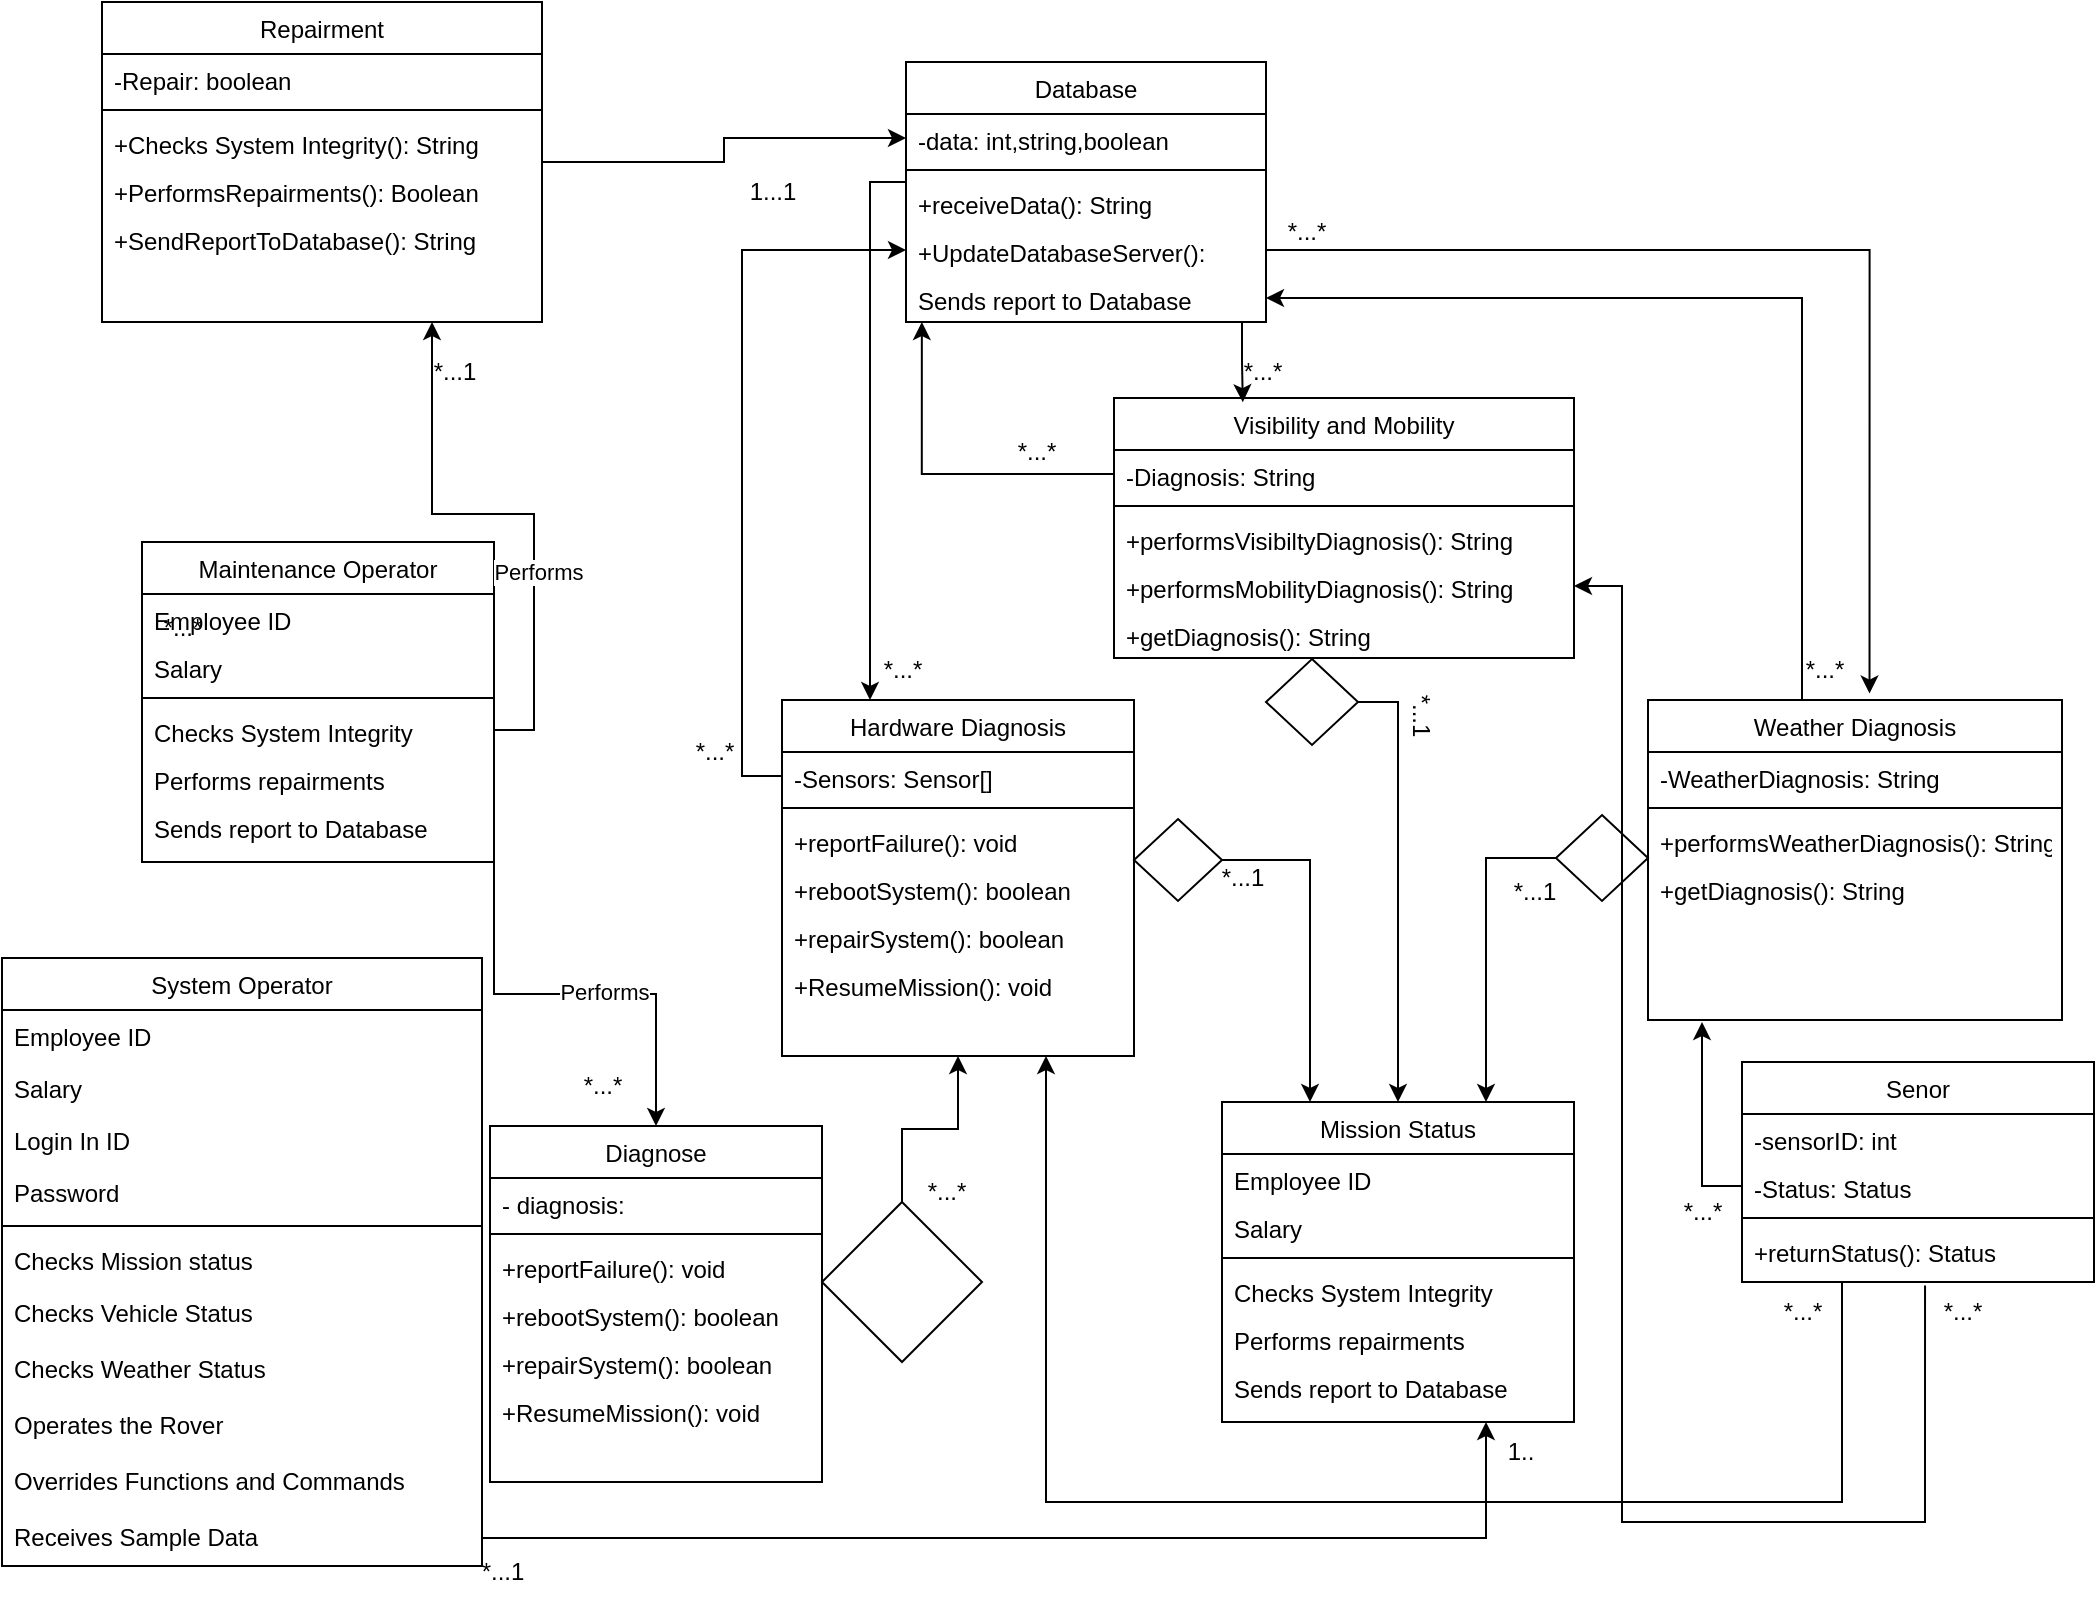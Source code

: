 <mxfile version="22.1.5" type="google">
  <diagram id="C5RBs43oDa-KdzZeNtuy" name="Page-1">
    <mxGraphModel grid="0" page="1" gridSize="10" guides="1" tooltips="1" connect="1" arrows="1" fold="1" pageScale="1" pageWidth="827" pageHeight="1169" math="0" shadow="0">
      <root>
        <mxCell id="WIyWlLk6GJQsqaUBKTNV-0" />
        <mxCell id="WIyWlLk6GJQsqaUBKTNV-1" parent="WIyWlLk6GJQsqaUBKTNV-0" />
        <mxCell id="zkfFHV4jXpPFQw0GAbJ--6" value="System Operator" style="swimlane;fontStyle=0;align=center;verticalAlign=top;childLayout=stackLayout;horizontal=1;startSize=26;horizontalStack=0;resizeParent=1;resizeLast=0;collapsible=1;marginBottom=0;rounded=0;shadow=0;strokeWidth=1;" vertex="1" parent="WIyWlLk6GJQsqaUBKTNV-1">
          <mxGeometry x="330" y="258" width="240" height="304" as="geometry">
            <mxRectangle x="130" y="380" width="160" height="26" as="alternateBounds" />
          </mxGeometry>
        </mxCell>
        <mxCell id="zkfFHV4jXpPFQw0GAbJ--7" value="Employee ID" style="text;align=left;verticalAlign=top;spacingLeft=4;spacingRight=4;overflow=hidden;rotatable=0;points=[[0,0.5],[1,0.5]];portConstraint=eastwest;" vertex="1" parent="zkfFHV4jXpPFQw0GAbJ--6">
          <mxGeometry y="26" width="240" height="26" as="geometry" />
        </mxCell>
        <mxCell id="zkfFHV4jXpPFQw0GAbJ--8" value="Salary" style="text;align=left;verticalAlign=top;spacingLeft=4;spacingRight=4;overflow=hidden;rotatable=0;points=[[0,0.5],[1,0.5]];portConstraint=eastwest;rounded=0;shadow=0;html=0;" vertex="1" parent="zkfFHV4jXpPFQw0GAbJ--6">
          <mxGeometry y="52" width="240" height="26" as="geometry" />
        </mxCell>
        <mxCell id="VhDTAXXoxM6BZPIKAZ-I-0" value="Login In ID" style="text;align=left;verticalAlign=top;spacingLeft=4;spacingRight=4;overflow=hidden;rotatable=0;points=[[0,0.5],[1,0.5]];portConstraint=eastwest;rounded=0;shadow=0;html=0;" vertex="1" parent="zkfFHV4jXpPFQw0GAbJ--6">
          <mxGeometry y="78" width="240" height="26" as="geometry" />
        </mxCell>
        <mxCell id="VhDTAXXoxM6BZPIKAZ-I-1" value="Password" style="text;align=left;verticalAlign=top;spacingLeft=4;spacingRight=4;overflow=hidden;rotatable=0;points=[[0,0.5],[1,0.5]];portConstraint=eastwest;rounded=0;shadow=0;html=0;" vertex="1" parent="zkfFHV4jXpPFQw0GAbJ--6">
          <mxGeometry y="104" width="240" height="26" as="geometry" />
        </mxCell>
        <mxCell id="zkfFHV4jXpPFQw0GAbJ--9" value="" style="line;html=1;strokeWidth=1;align=left;verticalAlign=middle;spacingTop=-1;spacingLeft=3;spacingRight=3;rotatable=0;labelPosition=right;points=[];portConstraint=eastwest;" vertex="1" parent="zkfFHV4jXpPFQw0GAbJ--6">
          <mxGeometry y="130" width="240" height="8" as="geometry" />
        </mxCell>
        <mxCell id="zkfFHV4jXpPFQw0GAbJ--10" value="Checks Mission status" style="text;align=left;verticalAlign=top;spacingLeft=4;spacingRight=4;overflow=hidden;rotatable=0;points=[[0,0.5],[1,0.5]];portConstraint=eastwest;fontStyle=0" vertex="1" parent="zkfFHV4jXpPFQw0GAbJ--6">
          <mxGeometry y="138" width="240" height="26" as="geometry" />
        </mxCell>
        <mxCell id="zkfFHV4jXpPFQw0GAbJ--11" value="Checks Vehicle Status" style="text;align=left;verticalAlign=top;spacingLeft=4;spacingRight=4;overflow=hidden;rotatable=0;points=[[0,0.5],[1,0.5]];portConstraint=eastwest;" vertex="1" parent="zkfFHV4jXpPFQw0GAbJ--6">
          <mxGeometry y="164" width="240" height="28" as="geometry" />
        </mxCell>
        <mxCell id="jl5r_qwdWF5hizrky0wu-7" value="Checks Weather Status" style="text;align=left;verticalAlign=top;spacingLeft=4;spacingRight=4;overflow=hidden;rotatable=0;points=[[0,0.5],[1,0.5]];portConstraint=eastwest;" vertex="1" parent="zkfFHV4jXpPFQw0GAbJ--6">
          <mxGeometry y="192" width="240" height="28" as="geometry" />
        </mxCell>
        <mxCell id="jl5r_qwdWF5hizrky0wu-8" value="Operates the Rover" style="text;align=left;verticalAlign=top;spacingLeft=4;spacingRight=4;overflow=hidden;rotatable=0;points=[[0,0.5],[1,0.5]];portConstraint=eastwest;" vertex="1" parent="zkfFHV4jXpPFQw0GAbJ--6">
          <mxGeometry y="220" width="240" height="28" as="geometry" />
        </mxCell>
        <mxCell id="jl5r_qwdWF5hizrky0wu-9" value="Overrides Functions and Commands" style="text;align=left;verticalAlign=top;spacingLeft=4;spacingRight=4;overflow=hidden;rotatable=0;points=[[0,0.5],[1,0.5]];portConstraint=eastwest;" vertex="1" parent="zkfFHV4jXpPFQw0GAbJ--6">
          <mxGeometry y="248" width="240" height="28" as="geometry" />
        </mxCell>
        <mxCell id="jl5r_qwdWF5hizrky0wu-10" value="Receives Sample Data " style="text;align=left;verticalAlign=top;spacingLeft=4;spacingRight=4;overflow=hidden;rotatable=0;points=[[0,0.5],[1,0.5]];portConstraint=eastwest;" vertex="1" parent="zkfFHV4jXpPFQw0GAbJ--6">
          <mxGeometry y="276" width="240" height="28" as="geometry" />
        </mxCell>
        <mxCell id="VhDTAXXoxM6BZPIKAZ-I-70" style="edgeStyle=orthogonalEdgeStyle;rounded=0;orthogonalLoop=1;jettySize=auto;html=1;exitX=1;exitY=1;exitDx=0;exitDy=0;entryX=0.5;entryY=0;entryDx=0;entryDy=0;" edge="1" parent="WIyWlLk6GJQsqaUBKTNV-1" source="zkfFHV4jXpPFQw0GAbJ--13" target="VhDTAXXoxM6BZPIKAZ-I-57">
          <mxGeometry relative="1" as="geometry" />
        </mxCell>
        <mxCell id="VhDTAXXoxM6BZPIKAZ-I-85" value="Performs" style="edgeLabel;html=1;align=center;verticalAlign=middle;resizable=0;points=[];" connectable="0" vertex="1" parent="VhDTAXXoxM6BZPIKAZ-I-70">
          <mxGeometry x="0.131" y="1" relative="1" as="geometry">
            <mxPoint as="offset" />
          </mxGeometry>
        </mxCell>
        <mxCell id="zkfFHV4jXpPFQw0GAbJ--13" value="Maintenance Operator" style="swimlane;fontStyle=0;align=center;verticalAlign=top;childLayout=stackLayout;horizontal=1;startSize=26;horizontalStack=0;resizeParent=1;resizeLast=0;collapsible=1;marginBottom=0;rounded=0;shadow=0;strokeWidth=1;" vertex="1" parent="WIyWlLk6GJQsqaUBKTNV-1">
          <mxGeometry x="400" y="50" width="176" height="160" as="geometry">
            <mxRectangle x="340" y="380" width="170" height="26" as="alternateBounds" />
          </mxGeometry>
        </mxCell>
        <mxCell id="zkfFHV4jXpPFQw0GAbJ--14" value="Employee ID&#xa;&#xa;" style="text;align=left;verticalAlign=top;spacingLeft=4;spacingRight=4;overflow=hidden;rotatable=1;points=[[0,0.5],[1,0.5]];portConstraint=eastwest;movable=1;resizable=1;deletable=1;editable=1;locked=0;connectable=1;" vertex="1" parent="zkfFHV4jXpPFQw0GAbJ--13">
          <mxGeometry y="26" width="176" height="24" as="geometry" />
        </mxCell>
        <mxCell id="jl5r_qwdWF5hizrky0wu-3" value="Salary" style="text;align=left;verticalAlign=top;spacingLeft=4;spacingRight=4;overflow=hidden;rotatable=1;points=[[0,0.5],[1,0.5]];portConstraint=eastwest;movable=1;resizable=1;deletable=1;editable=1;locked=0;connectable=1;" vertex="1" parent="zkfFHV4jXpPFQw0GAbJ--13">
          <mxGeometry y="50" width="176" height="24" as="geometry" />
        </mxCell>
        <mxCell id="zkfFHV4jXpPFQw0GAbJ--15" value="" style="line;html=1;strokeWidth=1;align=left;verticalAlign=middle;spacingTop=-1;spacingLeft=3;spacingRight=3;rotatable=1;labelPosition=right;points=[];portConstraint=eastwest;movable=1;resizable=1;deletable=1;editable=1;locked=0;connectable=1;" vertex="1" parent="zkfFHV4jXpPFQw0GAbJ--13">
          <mxGeometry y="74" width="176" height="8" as="geometry" />
        </mxCell>
        <mxCell id="jl5r_qwdWF5hizrky0wu-4" value="Checks System Integrity" style="text;align=left;verticalAlign=top;spacingLeft=4;spacingRight=4;overflow=hidden;rotatable=1;points=[[0,0.5],[1,0.5]];portConstraint=eastwest;movable=1;resizable=1;deletable=1;editable=1;locked=0;connectable=1;" vertex="1" parent="zkfFHV4jXpPFQw0GAbJ--13">
          <mxGeometry y="82" width="176" height="24" as="geometry" />
        </mxCell>
        <mxCell id="jl5r_qwdWF5hizrky0wu-5" value="Performs repairments" style="text;align=left;verticalAlign=top;spacingLeft=4;spacingRight=4;overflow=hidden;rotatable=1;points=[[0,0.5],[1,0.5]];portConstraint=eastwest;movable=1;resizable=1;deletable=1;editable=1;locked=0;connectable=1;" vertex="1" parent="zkfFHV4jXpPFQw0GAbJ--13">
          <mxGeometry y="106" width="176" height="24" as="geometry" />
        </mxCell>
        <mxCell id="jl5r_qwdWF5hizrky0wu-6" value="Sends report to Database" style="text;align=left;verticalAlign=top;spacingLeft=4;spacingRight=4;overflow=hidden;rotatable=1;points=[[0,0.5],[1,0.5]];portConstraint=eastwest;movable=1;resizable=1;deletable=1;editable=1;locked=0;connectable=1;" vertex="1" parent="zkfFHV4jXpPFQw0GAbJ--13">
          <mxGeometry y="130" width="176" height="24" as="geometry" />
        </mxCell>
        <mxCell id="VhDTAXXoxM6BZPIKAZ-I-2" value="Mission Status" style="swimlane;fontStyle=0;align=center;verticalAlign=top;childLayout=stackLayout;horizontal=1;startSize=26;horizontalStack=0;resizeParent=1;resizeLast=0;collapsible=1;marginBottom=0;rounded=0;shadow=0;strokeWidth=1;" vertex="1" parent="WIyWlLk6GJQsqaUBKTNV-1">
          <mxGeometry x="940" y="330" width="176" height="160" as="geometry">
            <mxRectangle x="340" y="380" width="170" height="26" as="alternateBounds" />
          </mxGeometry>
        </mxCell>
        <mxCell id="VhDTAXXoxM6BZPIKAZ-I-3" value="Employee ID" style="text;align=left;verticalAlign=top;spacingLeft=4;spacingRight=4;overflow=hidden;rotatable=1;points=[[0,0.5],[1,0.5]];portConstraint=eastwest;movable=1;resizable=1;deletable=1;editable=1;locked=0;connectable=1;" vertex="1" parent="VhDTAXXoxM6BZPIKAZ-I-2">
          <mxGeometry y="26" width="176" height="24" as="geometry" />
        </mxCell>
        <mxCell id="VhDTAXXoxM6BZPIKAZ-I-4" value="Salary" style="text;align=left;verticalAlign=top;spacingLeft=4;spacingRight=4;overflow=hidden;rotatable=1;points=[[0,0.5],[1,0.5]];portConstraint=eastwest;movable=1;resizable=1;deletable=1;editable=1;locked=0;connectable=1;" vertex="1" parent="VhDTAXXoxM6BZPIKAZ-I-2">
          <mxGeometry y="50" width="176" height="24" as="geometry" />
        </mxCell>
        <mxCell id="VhDTAXXoxM6BZPIKAZ-I-5" value="" style="line;html=1;strokeWidth=1;align=left;verticalAlign=middle;spacingTop=-1;spacingLeft=3;spacingRight=3;rotatable=1;labelPosition=right;points=[];portConstraint=eastwest;movable=1;resizable=1;deletable=1;editable=1;locked=0;connectable=1;" vertex="1" parent="VhDTAXXoxM6BZPIKAZ-I-2">
          <mxGeometry y="74" width="176" height="8" as="geometry" />
        </mxCell>
        <mxCell id="VhDTAXXoxM6BZPIKAZ-I-6" value="Checks System Integrity" style="text;align=left;verticalAlign=top;spacingLeft=4;spacingRight=4;overflow=hidden;rotatable=1;points=[[0,0.5],[1,0.5]];portConstraint=eastwest;movable=1;resizable=1;deletable=1;editable=1;locked=0;connectable=1;" vertex="1" parent="VhDTAXXoxM6BZPIKAZ-I-2">
          <mxGeometry y="82" width="176" height="24" as="geometry" />
        </mxCell>
        <mxCell id="VhDTAXXoxM6BZPIKAZ-I-7" value="Performs repairments" style="text;align=left;verticalAlign=top;spacingLeft=4;spacingRight=4;overflow=hidden;rotatable=1;points=[[0,0.5],[1,0.5]];portConstraint=eastwest;movable=1;resizable=1;deletable=1;editable=1;locked=0;connectable=1;" vertex="1" parent="VhDTAXXoxM6BZPIKAZ-I-2">
          <mxGeometry y="106" width="176" height="24" as="geometry" />
        </mxCell>
        <mxCell id="VhDTAXXoxM6BZPIKAZ-I-8" value="Sends report to Database" style="text;align=left;verticalAlign=top;spacingLeft=4;spacingRight=4;overflow=hidden;rotatable=1;points=[[0,0.5],[1,0.5]];portConstraint=eastwest;movable=1;resizable=1;deletable=1;editable=1;locked=0;connectable=1;" vertex="1" parent="VhDTAXXoxM6BZPIKAZ-I-2">
          <mxGeometry y="130" width="176" height="24" as="geometry" />
        </mxCell>
        <mxCell id="VhDTAXXoxM6BZPIKAZ-I-69" value="" style="edgeStyle=orthogonalEdgeStyle;rounded=0;orthogonalLoop=1;jettySize=auto;html=1;" edge="1" parent="WIyWlLk6GJQsqaUBKTNV-1" source="VhDTAXXoxM6BZPIKAZ-I-68" target="VhDTAXXoxM6BZPIKAZ-I-9">
          <mxGeometry relative="1" as="geometry" />
        </mxCell>
        <mxCell id="VhDTAXXoxM6BZPIKAZ-I-9" value="Hardware Diagnosis" style="swimlane;fontStyle=0;align=center;verticalAlign=top;childLayout=stackLayout;horizontal=1;startSize=26;horizontalStack=0;resizeParent=1;resizeLast=0;collapsible=1;marginBottom=0;rounded=0;shadow=0;strokeWidth=1;" vertex="1" parent="WIyWlLk6GJQsqaUBKTNV-1">
          <mxGeometry x="720" y="129" width="176" height="178" as="geometry">
            <mxRectangle x="340" y="380" width="170" height="26" as="alternateBounds" />
          </mxGeometry>
        </mxCell>
        <mxCell id="VhDTAXXoxM6BZPIKAZ-I-10" value="-Sensors: Sensor[]" style="text;align=left;verticalAlign=top;spacingLeft=4;spacingRight=4;overflow=hidden;rotatable=1;points=[[0,0.5],[1,0.5]];portConstraint=eastwest;movable=1;resizable=1;deletable=1;editable=1;locked=0;connectable=1;" vertex="1" parent="VhDTAXXoxM6BZPIKAZ-I-9">
          <mxGeometry y="26" width="176" height="24" as="geometry" />
        </mxCell>
        <mxCell id="VhDTAXXoxM6BZPIKAZ-I-12" value="" style="line;html=1;strokeWidth=1;align=left;verticalAlign=middle;spacingTop=-1;spacingLeft=3;spacingRight=3;rotatable=1;labelPosition=right;points=[];portConstraint=eastwest;movable=1;resizable=1;deletable=1;editable=1;locked=0;connectable=1;" vertex="1" parent="VhDTAXXoxM6BZPIKAZ-I-9">
          <mxGeometry y="50" width="176" height="8" as="geometry" />
        </mxCell>
        <mxCell id="VhDTAXXoxM6BZPIKAZ-I-13" value="+reportFailure(): void" style="text;align=left;verticalAlign=top;spacingLeft=4;spacingRight=4;overflow=hidden;rotatable=1;points=[[0,0.5],[1,0.5]];portConstraint=eastwest;movable=1;resizable=1;deletable=1;editable=1;locked=0;connectable=1;" vertex="1" parent="VhDTAXXoxM6BZPIKAZ-I-9">
          <mxGeometry y="58" width="176" height="24" as="geometry" />
        </mxCell>
        <mxCell id="VhDTAXXoxM6BZPIKAZ-I-14" value="+rebootSystem(): boolean" style="text;align=left;verticalAlign=top;spacingLeft=4;spacingRight=4;overflow=hidden;rotatable=1;points=[[0,0.5],[1,0.5]];portConstraint=eastwest;movable=1;resizable=1;deletable=1;editable=1;locked=0;connectable=1;" vertex="1" parent="VhDTAXXoxM6BZPIKAZ-I-9">
          <mxGeometry y="82" width="176" height="24" as="geometry" />
        </mxCell>
        <mxCell id="VhDTAXXoxM6BZPIKAZ-I-15" value="+repairSystem(): boolean" style="text;align=left;verticalAlign=top;spacingLeft=4;spacingRight=4;overflow=hidden;rotatable=1;points=[[0,0.5],[1,0.5]];portConstraint=eastwest;movable=1;resizable=1;deletable=1;editable=1;locked=0;connectable=1;" vertex="1" parent="VhDTAXXoxM6BZPIKAZ-I-9">
          <mxGeometry y="106" width="176" height="24" as="geometry" />
        </mxCell>
        <mxCell id="VhDTAXXoxM6BZPIKAZ-I-39" value="+ResumeMission(): void" style="text;align=left;verticalAlign=top;spacingLeft=4;spacingRight=4;overflow=hidden;rotatable=1;points=[[0,0.5],[1,0.5]];portConstraint=eastwest;movable=1;resizable=1;deletable=1;editable=1;locked=0;connectable=1;" vertex="1" parent="VhDTAXXoxM6BZPIKAZ-I-9">
          <mxGeometry y="130" width="176" height="24" as="geometry" />
        </mxCell>
        <mxCell id="VhDTAXXoxM6BZPIKAZ-I-118" style="edgeStyle=orthogonalEdgeStyle;rounded=0;orthogonalLoop=1;jettySize=auto;html=1;exitX=0.75;exitY=0;exitDx=0;exitDy=0;entryX=1;entryY=0.5;entryDx=0;entryDy=0;" edge="1" parent="WIyWlLk6GJQsqaUBKTNV-1" source="VhDTAXXoxM6BZPIKAZ-I-16" target="VhDTAXXoxM6BZPIKAZ-I-49">
          <mxGeometry relative="1" as="geometry">
            <Array as="points">
              <mxPoint x="1230" y="129" />
              <mxPoint x="1230" y="-72" />
            </Array>
          </mxGeometry>
        </mxCell>
        <mxCell id="VhDTAXXoxM6BZPIKAZ-I-16" value="Weather Diagnosis" style="swimlane;fontStyle=0;align=center;verticalAlign=top;childLayout=stackLayout;horizontal=1;startSize=26;horizontalStack=0;resizeParent=1;resizeLast=0;collapsible=1;marginBottom=0;rounded=0;shadow=0;strokeWidth=1;" vertex="1" parent="WIyWlLk6GJQsqaUBKTNV-1">
          <mxGeometry x="1153" y="129" width="207" height="160" as="geometry">
            <mxRectangle x="340" y="380" width="170" height="26" as="alternateBounds" />
          </mxGeometry>
        </mxCell>
        <mxCell id="VhDTAXXoxM6BZPIKAZ-I-17" value="-WeatherDiagnosis: String" style="text;align=left;verticalAlign=top;spacingLeft=4;spacingRight=4;overflow=hidden;rotatable=1;points=[[0,0.5],[1,0.5]];portConstraint=eastwest;movable=1;resizable=1;deletable=1;editable=1;locked=0;connectable=1;" vertex="1" parent="VhDTAXXoxM6BZPIKAZ-I-16">
          <mxGeometry y="26" width="207" height="24" as="geometry" />
        </mxCell>
        <mxCell id="VhDTAXXoxM6BZPIKAZ-I-19" value="" style="line;html=1;strokeWidth=1;align=left;verticalAlign=middle;spacingTop=-1;spacingLeft=3;spacingRight=3;rotatable=1;labelPosition=right;points=[];portConstraint=eastwest;movable=1;resizable=1;deletable=1;editable=1;locked=0;connectable=1;" vertex="1" parent="VhDTAXXoxM6BZPIKAZ-I-16">
          <mxGeometry y="50" width="207" height="8" as="geometry" />
        </mxCell>
        <mxCell id="VhDTAXXoxM6BZPIKAZ-I-20" value="+performsWeatherDiagnosis(): String" style="text;align=left;verticalAlign=top;spacingLeft=4;spacingRight=4;overflow=hidden;rotatable=1;points=[[0,0.5],[1,0.5]];portConstraint=eastwest;movable=1;resizable=1;deletable=1;editable=1;locked=0;connectable=1;" vertex="1" parent="VhDTAXXoxM6BZPIKAZ-I-16">
          <mxGeometry y="58" width="207" height="24" as="geometry" />
        </mxCell>
        <mxCell id="VhDTAXXoxM6BZPIKAZ-I-21" value="+getDiagnosis(): String" style="text;align=left;verticalAlign=top;spacingLeft=4;spacingRight=4;overflow=hidden;rotatable=1;points=[[0,0.5],[1,0.5]];portConstraint=eastwest;movable=1;resizable=1;deletable=1;editable=1;locked=0;connectable=1;" vertex="1" parent="VhDTAXXoxM6BZPIKAZ-I-16">
          <mxGeometry y="82" width="207" height="24" as="geometry" />
        </mxCell>
        <mxCell id="VhDTAXXoxM6BZPIKAZ-I-36" style="edgeStyle=orthogonalEdgeStyle;rounded=0;orthogonalLoop=1;jettySize=auto;html=1;entryX=0.25;entryY=0;entryDx=0;entryDy=0;exitX=1;exitY=0.5;exitDx=0;exitDy=0;" edge="1" parent="WIyWlLk6GJQsqaUBKTNV-1" source="VhDTAXXoxM6BZPIKAZ-I-35" target="VhDTAXXoxM6BZPIKAZ-I-2">
          <mxGeometry relative="1" as="geometry" />
        </mxCell>
        <mxCell id="VhDTAXXoxM6BZPIKAZ-I-35" value="" style="rhombus;whiteSpace=wrap;html=1;" vertex="1" parent="WIyWlLk6GJQsqaUBKTNV-1">
          <mxGeometry x="896" y="188.5" width="44" height="41" as="geometry" />
        </mxCell>
        <mxCell id="VhDTAXXoxM6BZPIKAZ-I-38" style="edgeStyle=orthogonalEdgeStyle;rounded=0;orthogonalLoop=1;jettySize=auto;html=1;exitX=0;exitY=0.5;exitDx=0;exitDy=0;entryX=0.75;entryY=0;entryDx=0;entryDy=0;" edge="1" parent="WIyWlLk6GJQsqaUBKTNV-1" source="VhDTAXXoxM6BZPIKAZ-I-37" target="VhDTAXXoxM6BZPIKAZ-I-2">
          <mxGeometry relative="1" as="geometry" />
        </mxCell>
        <mxCell id="VhDTAXXoxM6BZPIKAZ-I-37" value="" style="rhombus;whiteSpace=wrap;html=1;" vertex="1" parent="WIyWlLk6GJQsqaUBKTNV-1">
          <mxGeometry x="1107" y="186.5" width="46" height="43" as="geometry" />
        </mxCell>
        <mxCell id="VhDTAXXoxM6BZPIKAZ-I-23" value="Visibility and Mobility" style="swimlane;fontStyle=0;align=center;verticalAlign=top;childLayout=stackLayout;horizontal=1;startSize=26;horizontalStack=0;resizeParent=1;resizeLast=0;collapsible=1;marginBottom=0;rounded=0;shadow=0;strokeWidth=1;" vertex="1" parent="WIyWlLk6GJQsqaUBKTNV-1">
          <mxGeometry x="886" y="-22" width="230" height="130" as="geometry">
            <mxRectangle x="340" y="380" width="170" height="26" as="alternateBounds" />
          </mxGeometry>
        </mxCell>
        <mxCell id="VhDTAXXoxM6BZPIKAZ-I-24" value="-Diagnosis: String" style="text;align=left;verticalAlign=top;spacingLeft=4;spacingRight=4;overflow=hidden;rotatable=1;points=[[0,0.5],[1,0.5]];portConstraint=eastwest;movable=1;resizable=1;deletable=1;editable=1;locked=0;connectable=1;" vertex="1" parent="VhDTAXXoxM6BZPIKAZ-I-23">
          <mxGeometry y="26" width="230" height="24" as="geometry" />
        </mxCell>
        <mxCell id="VhDTAXXoxM6BZPIKAZ-I-26" value="" style="line;html=1;strokeWidth=1;align=left;verticalAlign=middle;spacingTop=-1;spacingLeft=3;spacingRight=3;rotatable=1;labelPosition=right;points=[];portConstraint=eastwest;movable=1;resizable=1;deletable=1;editable=1;locked=0;connectable=1;" vertex="1" parent="VhDTAXXoxM6BZPIKAZ-I-23">
          <mxGeometry y="50" width="230" height="8" as="geometry" />
        </mxCell>
        <mxCell id="VhDTAXXoxM6BZPIKAZ-I-27" value="+performsVisibiltyDiagnosis(): String" style="text;align=left;verticalAlign=top;spacingLeft=4;spacingRight=4;overflow=hidden;rotatable=1;points=[[0,0.5],[1,0.5]];portConstraint=eastwest;movable=1;resizable=1;deletable=1;editable=1;locked=0;connectable=1;" vertex="1" parent="VhDTAXXoxM6BZPIKAZ-I-23">
          <mxGeometry y="58" width="230" height="24" as="geometry" />
        </mxCell>
        <mxCell id="VhDTAXXoxM6BZPIKAZ-I-28" value="+performsMobilityDiagnosis(): String" style="text;align=left;verticalAlign=top;spacingLeft=4;spacingRight=4;overflow=hidden;rotatable=1;points=[[0,0.5],[1,0.5]];portConstraint=eastwest;movable=1;resizable=1;deletable=1;editable=1;locked=0;connectable=1;" vertex="1" parent="VhDTAXXoxM6BZPIKAZ-I-23">
          <mxGeometry y="82" width="230" height="24" as="geometry" />
        </mxCell>
        <mxCell id="VhDTAXXoxM6BZPIKAZ-I-29" value="+getDiagnosis(): String" style="text;align=left;verticalAlign=top;spacingLeft=4;spacingRight=4;overflow=hidden;rotatable=1;points=[[0,0.5],[1,0.5]];portConstraint=eastwest;movable=1;resizable=1;deletable=1;editable=1;locked=0;connectable=1;" vertex="1" parent="VhDTAXXoxM6BZPIKAZ-I-23">
          <mxGeometry y="106" width="230" height="24" as="geometry" />
        </mxCell>
        <mxCell id="VhDTAXXoxM6BZPIKAZ-I-114" style="edgeStyle=orthogonalEdgeStyle;rounded=0;orthogonalLoop=1;jettySize=auto;html=1;exitX=1;exitY=0.5;exitDx=0;exitDy=0;entryX=0.5;entryY=0;entryDx=0;entryDy=0;" edge="1" parent="WIyWlLk6GJQsqaUBKTNV-1" source="VhDTAXXoxM6BZPIKAZ-I-41" target="VhDTAXXoxM6BZPIKAZ-I-2">
          <mxGeometry relative="1" as="geometry" />
        </mxCell>
        <mxCell id="VhDTAXXoxM6BZPIKAZ-I-41" value="" style="rhombus;whiteSpace=wrap;html=1;" vertex="1" parent="WIyWlLk6GJQsqaUBKTNV-1">
          <mxGeometry x="962" y="108.5" width="46" height="43" as="geometry" />
        </mxCell>
        <mxCell id="VhDTAXXoxM6BZPIKAZ-I-54" style="edgeStyle=orthogonalEdgeStyle;rounded=0;orthogonalLoop=1;jettySize=auto;html=1;entryX=0.25;entryY=0;entryDx=0;entryDy=0;" edge="1" parent="WIyWlLk6GJQsqaUBKTNV-1" source="VhDTAXXoxM6BZPIKAZ-I-43" target="VhDTAXXoxM6BZPIKAZ-I-9">
          <mxGeometry relative="1" as="geometry">
            <Array as="points">
              <mxPoint x="764" y="-130" />
              <mxPoint x="764" y="-130" />
            </Array>
          </mxGeometry>
        </mxCell>
        <mxCell id="VhDTAXXoxM6BZPIKAZ-I-43" value="Database" style="swimlane;fontStyle=0;align=center;verticalAlign=top;childLayout=stackLayout;horizontal=1;startSize=26;horizontalStack=0;resizeParent=1;resizeLast=0;collapsible=1;marginBottom=0;rounded=0;shadow=0;strokeWidth=1;" vertex="1" parent="WIyWlLk6GJQsqaUBKTNV-1">
          <mxGeometry x="782" y="-190" width="180" height="130" as="geometry">
            <mxRectangle x="340" y="380" width="170" height="26" as="alternateBounds" />
          </mxGeometry>
        </mxCell>
        <mxCell id="VhDTAXXoxM6BZPIKAZ-I-44" value="-data: int,string,boolean" style="text;align=left;verticalAlign=top;spacingLeft=4;spacingRight=4;overflow=hidden;rotatable=1;points=[[0,0.5],[1,0.5]];portConstraint=eastwest;movable=1;resizable=1;deletable=1;editable=1;locked=0;connectable=1;" vertex="1" parent="VhDTAXXoxM6BZPIKAZ-I-43">
          <mxGeometry y="26" width="180" height="24" as="geometry" />
        </mxCell>
        <mxCell id="VhDTAXXoxM6BZPIKAZ-I-46" value="" style="line;html=1;strokeWidth=1;align=left;verticalAlign=middle;spacingTop=-1;spacingLeft=3;spacingRight=3;rotatable=1;labelPosition=right;points=[];portConstraint=eastwest;movable=1;resizable=1;deletable=1;editable=1;locked=0;connectable=1;" vertex="1" parent="VhDTAXXoxM6BZPIKAZ-I-43">
          <mxGeometry y="50" width="180" height="8" as="geometry" />
        </mxCell>
        <mxCell id="VhDTAXXoxM6BZPIKAZ-I-47" value="+receiveData(): String" style="text;align=left;verticalAlign=top;spacingLeft=4;spacingRight=4;overflow=hidden;rotatable=1;points=[[0,0.5],[1,0.5]];portConstraint=eastwest;movable=1;resizable=1;deletable=1;editable=1;locked=0;connectable=1;" vertex="1" parent="VhDTAXXoxM6BZPIKAZ-I-43">
          <mxGeometry y="58" width="180" height="24" as="geometry" />
        </mxCell>
        <mxCell id="VhDTAXXoxM6BZPIKAZ-I-48" value="+UpdateDatabaseServer():" style="text;align=left;verticalAlign=top;spacingLeft=4;spacingRight=4;overflow=hidden;rotatable=1;points=[[0,0.5],[1,0.5]];portConstraint=eastwest;movable=1;resizable=1;deletable=1;editable=1;locked=0;connectable=1;" vertex="1" parent="VhDTAXXoxM6BZPIKAZ-I-43">
          <mxGeometry y="82" width="180" height="24" as="geometry" />
        </mxCell>
        <mxCell id="VhDTAXXoxM6BZPIKAZ-I-49" value="Sends report to Database" style="text;align=left;verticalAlign=top;spacingLeft=4;spacingRight=4;overflow=hidden;rotatable=1;points=[[0,0.5],[1,0.5]];portConstraint=eastwest;movable=1;resizable=1;deletable=1;editable=1;locked=0;connectable=1;" vertex="1" parent="VhDTAXXoxM6BZPIKAZ-I-43">
          <mxGeometry y="106" width="180" height="24" as="geometry" />
        </mxCell>
        <mxCell id="VhDTAXXoxM6BZPIKAZ-I-53" style="edgeStyle=orthogonalEdgeStyle;rounded=0;orthogonalLoop=1;jettySize=auto;html=1;exitX=0;exitY=0.5;exitDx=0;exitDy=0;entryX=0;entryY=0.5;entryDx=0;entryDy=0;" edge="1" parent="WIyWlLk6GJQsqaUBKTNV-1" source="VhDTAXXoxM6BZPIKAZ-I-10" target="VhDTAXXoxM6BZPIKAZ-I-48">
          <mxGeometry relative="1" as="geometry" />
        </mxCell>
        <mxCell id="VhDTAXXoxM6BZPIKAZ-I-57" value="Diagnose" style="swimlane;fontStyle=0;align=center;verticalAlign=top;childLayout=stackLayout;horizontal=1;startSize=26;horizontalStack=0;resizeParent=1;resizeLast=0;collapsible=1;marginBottom=0;rounded=0;shadow=0;strokeWidth=1;" vertex="1" parent="WIyWlLk6GJQsqaUBKTNV-1">
          <mxGeometry x="574" y="342" width="166" height="178" as="geometry">
            <mxRectangle x="340" y="380" width="170" height="26" as="alternateBounds" />
          </mxGeometry>
        </mxCell>
        <mxCell id="VhDTAXXoxM6BZPIKAZ-I-58" value="- diagnosis: " style="text;align=left;verticalAlign=top;spacingLeft=4;spacingRight=4;overflow=hidden;rotatable=1;points=[[0,0.5],[1,0.5]];portConstraint=eastwest;movable=1;resizable=1;deletable=1;editable=1;locked=0;connectable=1;" vertex="1" parent="VhDTAXXoxM6BZPIKAZ-I-57">
          <mxGeometry y="26" width="166" height="24" as="geometry" />
        </mxCell>
        <mxCell id="VhDTAXXoxM6BZPIKAZ-I-59" value="" style="line;html=1;strokeWidth=1;align=left;verticalAlign=middle;spacingTop=-1;spacingLeft=3;spacingRight=3;rotatable=1;labelPosition=right;points=[];portConstraint=eastwest;movable=1;resizable=1;deletable=1;editable=1;locked=0;connectable=1;" vertex="1" parent="VhDTAXXoxM6BZPIKAZ-I-57">
          <mxGeometry y="50" width="166" height="8" as="geometry" />
        </mxCell>
        <mxCell id="VhDTAXXoxM6BZPIKAZ-I-60" value="+reportFailure(): void" style="text;align=left;verticalAlign=top;spacingLeft=4;spacingRight=4;overflow=hidden;rotatable=1;points=[[0,0.5],[1,0.5]];portConstraint=eastwest;movable=1;resizable=1;deletable=1;editable=1;locked=0;connectable=1;" vertex="1" parent="VhDTAXXoxM6BZPIKAZ-I-57">
          <mxGeometry y="58" width="166" height="24" as="geometry" />
        </mxCell>
        <mxCell id="VhDTAXXoxM6BZPIKAZ-I-61" value="+rebootSystem(): boolean" style="text;align=left;verticalAlign=top;spacingLeft=4;spacingRight=4;overflow=hidden;rotatable=1;points=[[0,0.5],[1,0.5]];portConstraint=eastwest;movable=1;resizable=1;deletable=1;editable=1;locked=0;connectable=1;" vertex="1" parent="VhDTAXXoxM6BZPIKAZ-I-57">
          <mxGeometry y="82" width="166" height="24" as="geometry" />
        </mxCell>
        <mxCell id="VhDTAXXoxM6BZPIKAZ-I-62" value="+repairSystem(): boolean" style="text;align=left;verticalAlign=top;spacingLeft=4;spacingRight=4;overflow=hidden;rotatable=1;points=[[0,0.5],[1,0.5]];portConstraint=eastwest;movable=1;resizable=1;deletable=1;editable=1;locked=0;connectable=1;" vertex="1" parent="VhDTAXXoxM6BZPIKAZ-I-57">
          <mxGeometry y="106" width="166" height="24" as="geometry" />
        </mxCell>
        <mxCell id="VhDTAXXoxM6BZPIKAZ-I-63" value="+ResumeMission(): void" style="text;align=left;verticalAlign=top;spacingLeft=4;spacingRight=4;overflow=hidden;rotatable=1;points=[[0,0.5],[1,0.5]];portConstraint=eastwest;movable=1;resizable=1;deletable=1;editable=1;locked=0;connectable=1;" vertex="1" parent="VhDTAXXoxM6BZPIKAZ-I-57">
          <mxGeometry y="130" width="166" height="24" as="geometry" />
        </mxCell>
        <mxCell id="VhDTAXXoxM6BZPIKAZ-I-68" value="" style="rhombus;whiteSpace=wrap;html=1;verticalAlign=top;fontStyle=0;startSize=26;rounded=0;shadow=0;strokeWidth=1;" vertex="1" parent="WIyWlLk6GJQsqaUBKTNV-1">
          <mxGeometry x="740" y="380" width="80" height="80" as="geometry" />
        </mxCell>
        <mxCell id="VhDTAXXoxM6BZPIKAZ-I-71" style="edgeStyle=orthogonalEdgeStyle;rounded=0;orthogonalLoop=1;jettySize=auto;html=1;exitX=1;exitY=0.5;exitDx=0;exitDy=0;entryX=0.75;entryY=1;entryDx=0;entryDy=0;" edge="1" parent="WIyWlLk6GJQsqaUBKTNV-1" source="jl5r_qwdWF5hizrky0wu-10" target="VhDTAXXoxM6BZPIKAZ-I-2">
          <mxGeometry relative="1" as="geometry" />
        </mxCell>
        <mxCell id="VhDTAXXoxM6BZPIKAZ-I-72" value="Senor" style="swimlane;fontStyle=0;align=center;verticalAlign=top;childLayout=stackLayout;horizontal=1;startSize=26;horizontalStack=0;resizeParent=1;resizeLast=0;collapsible=1;marginBottom=0;rounded=0;shadow=0;strokeWidth=1;" vertex="1" parent="WIyWlLk6GJQsqaUBKTNV-1">
          <mxGeometry x="1200" y="310" width="176" height="110" as="geometry">
            <mxRectangle x="340" y="380" width="170" height="26" as="alternateBounds" />
          </mxGeometry>
        </mxCell>
        <mxCell id="VhDTAXXoxM6BZPIKAZ-I-73" value="-sensorID: int&#xa;" style="text;align=left;verticalAlign=top;spacingLeft=4;spacingRight=4;overflow=hidden;rotatable=1;points=[[0,0.5],[1,0.5]];portConstraint=eastwest;movable=1;resizable=1;deletable=1;editable=1;locked=0;connectable=1;" vertex="1" parent="VhDTAXXoxM6BZPIKAZ-I-72">
          <mxGeometry y="26" width="176" height="24" as="geometry" />
        </mxCell>
        <mxCell id="VhDTAXXoxM6BZPIKAZ-I-120" style="edgeStyle=orthogonalEdgeStyle;rounded=0;orthogonalLoop=1;jettySize=auto;html=1;" edge="1" parent="VhDTAXXoxM6BZPIKAZ-I-72" source="VhDTAXXoxM6BZPIKAZ-I-79">
          <mxGeometry relative="1" as="geometry">
            <mxPoint x="-20" y="-20" as="targetPoint" />
          </mxGeometry>
        </mxCell>
        <mxCell id="VhDTAXXoxM6BZPIKAZ-I-79" value="-Status: Status" style="text;align=left;verticalAlign=top;spacingLeft=4;spacingRight=4;overflow=hidden;rotatable=1;points=[[0,0.5],[1,0.5]];portConstraint=eastwest;movable=1;resizable=1;deletable=1;editable=1;locked=0;connectable=1;" vertex="1" parent="VhDTAXXoxM6BZPIKAZ-I-72">
          <mxGeometry y="50" width="176" height="24" as="geometry" />
        </mxCell>
        <mxCell id="VhDTAXXoxM6BZPIKAZ-I-75" value="" style="line;html=1;strokeWidth=1;align=left;verticalAlign=middle;spacingTop=-1;spacingLeft=3;spacingRight=3;rotatable=1;labelPosition=right;points=[];portConstraint=eastwest;movable=1;resizable=1;deletable=1;editable=1;locked=0;connectable=1;" vertex="1" parent="VhDTAXXoxM6BZPIKAZ-I-72">
          <mxGeometry y="74" width="176" height="8" as="geometry" />
        </mxCell>
        <mxCell id="VhDTAXXoxM6BZPIKAZ-I-76" value="+returnStatus(): Status" style="text;align=left;verticalAlign=top;spacingLeft=4;spacingRight=4;overflow=hidden;rotatable=1;points=[[0,0.5],[1,0.5]];portConstraint=eastwest;movable=1;resizable=1;deletable=1;editable=1;locked=0;connectable=1;" vertex="1" parent="VhDTAXXoxM6BZPIKAZ-I-72">
          <mxGeometry y="82" width="176" height="24" as="geometry" />
        </mxCell>
        <mxCell id="VhDTAXXoxM6BZPIKAZ-I-81" style="edgeStyle=orthogonalEdgeStyle;rounded=0;orthogonalLoop=1;jettySize=auto;html=1;entryX=0.75;entryY=1;entryDx=0;entryDy=0;" edge="1" parent="WIyWlLk6GJQsqaUBKTNV-1" target="VhDTAXXoxM6BZPIKAZ-I-9">
          <mxGeometry relative="1" as="geometry">
            <mxPoint x="1250" y="420" as="sourcePoint" />
            <Array as="points">
              <mxPoint x="1250" y="530" />
              <mxPoint x="852" y="530" />
            </Array>
          </mxGeometry>
        </mxCell>
        <mxCell id="VhDTAXXoxM6BZPIKAZ-I-82" style="edgeStyle=orthogonalEdgeStyle;rounded=0;orthogonalLoop=1;jettySize=auto;html=1;entryX=1;entryY=0.5;entryDx=0;entryDy=0;exitX=0.52;exitY=1.24;exitDx=0;exitDy=0;exitPerimeter=0;" edge="1" parent="WIyWlLk6GJQsqaUBKTNV-1" source="VhDTAXXoxM6BZPIKAZ-I-76" target="VhDTAXXoxM6BZPIKAZ-I-28">
          <mxGeometry relative="1" as="geometry">
            <mxPoint x="1288" y="430" as="sourcePoint" />
            <Array as="points">
              <mxPoint x="1292" y="540" />
              <mxPoint x="1140" y="540" />
              <mxPoint x="1140" y="72" />
            </Array>
          </mxGeometry>
        </mxCell>
        <mxCell id="VhDTAXXoxM6BZPIKAZ-I-83" value="*...1" style="text;html=1;align=center;verticalAlign=middle;resizable=0;points=[];autosize=1;strokeColor=none;fillColor=none;" vertex="1" parent="WIyWlLk6GJQsqaUBKTNV-1">
          <mxGeometry x="560" y="550" width="40" height="30" as="geometry" />
        </mxCell>
        <mxCell id="VhDTAXXoxM6BZPIKAZ-I-84" value="1.." style="text;html=1;align=center;verticalAlign=middle;resizable=0;points=[];autosize=1;strokeColor=none;fillColor=none;" vertex="1" parent="WIyWlLk6GJQsqaUBKTNV-1">
          <mxGeometry x="1069" y="490" width="40" height="30" as="geometry" />
        </mxCell>
        <mxCell id="VhDTAXXoxM6BZPIKAZ-I-86" value="*...*" style="text;html=1;align=center;verticalAlign=middle;resizable=0;points=[];autosize=1;strokeColor=none;fillColor=none;" vertex="1" parent="WIyWlLk6GJQsqaUBKTNV-1">
          <mxGeometry x="400" y="78" width="40" height="30" as="geometry" />
        </mxCell>
        <mxCell id="VhDTAXXoxM6BZPIKAZ-I-87" value="*...*" style="text;html=1;align=center;verticalAlign=middle;resizable=0;points=[];autosize=1;strokeColor=none;fillColor=none;" vertex="1" parent="WIyWlLk6GJQsqaUBKTNV-1">
          <mxGeometry x="610" y="307" width="40" height="30" as="geometry" />
        </mxCell>
        <mxCell id="VhDTAXXoxM6BZPIKAZ-I-88" value="*...*" style="text;html=1;align=center;verticalAlign=middle;resizable=0;points=[];autosize=1;strokeColor=none;fillColor=none;" vertex="1" parent="WIyWlLk6GJQsqaUBKTNV-1">
          <mxGeometry x="782" y="360" width="40" height="30" as="geometry" />
        </mxCell>
        <mxCell id="VhDTAXXoxM6BZPIKAZ-I-97" style="edgeStyle=orthogonalEdgeStyle;rounded=0;orthogonalLoop=1;jettySize=auto;html=1;entryX=0;entryY=0.5;entryDx=0;entryDy=0;" edge="1" parent="WIyWlLk6GJQsqaUBKTNV-1" source="VhDTAXXoxM6BZPIKAZ-I-89" target="VhDTAXXoxM6BZPIKAZ-I-44">
          <mxGeometry relative="1" as="geometry" />
        </mxCell>
        <mxCell id="VhDTAXXoxM6BZPIKAZ-I-89" value="Repairment" style="swimlane;fontStyle=0;align=center;verticalAlign=top;childLayout=stackLayout;horizontal=1;startSize=26;horizontalStack=0;resizeParent=1;resizeLast=0;collapsible=1;marginBottom=0;rounded=0;shadow=0;strokeWidth=1;" vertex="1" parent="WIyWlLk6GJQsqaUBKTNV-1">
          <mxGeometry x="380" y="-220" width="220" height="160" as="geometry">
            <mxRectangle x="340" y="380" width="170" height="26" as="alternateBounds" />
          </mxGeometry>
        </mxCell>
        <mxCell id="VhDTAXXoxM6BZPIKAZ-I-90" value="-Repair: boolean" style="text;align=left;verticalAlign=top;spacingLeft=4;spacingRight=4;overflow=hidden;rotatable=1;points=[[0,0.5],[1,0.5]];portConstraint=eastwest;movable=1;resizable=1;deletable=1;editable=1;locked=0;connectable=1;" vertex="1" parent="VhDTAXXoxM6BZPIKAZ-I-89">
          <mxGeometry y="26" width="220" height="24" as="geometry" />
        </mxCell>
        <mxCell id="VhDTAXXoxM6BZPIKAZ-I-92" value="" style="line;html=1;strokeWidth=1;align=left;verticalAlign=middle;spacingTop=-1;spacingLeft=3;spacingRight=3;rotatable=1;labelPosition=right;points=[];portConstraint=eastwest;movable=1;resizable=1;deletable=1;editable=1;locked=0;connectable=1;" vertex="1" parent="VhDTAXXoxM6BZPIKAZ-I-89">
          <mxGeometry y="50" width="220" height="8" as="geometry" />
        </mxCell>
        <mxCell id="VhDTAXXoxM6BZPIKAZ-I-93" value="+Checks System Integrity(): String" style="text;align=left;verticalAlign=top;spacingLeft=4;spacingRight=4;overflow=hidden;rotatable=1;points=[[0,0.5],[1,0.5]];portConstraint=eastwest;movable=1;resizable=1;deletable=1;editable=1;locked=0;connectable=1;" vertex="1" parent="VhDTAXXoxM6BZPIKAZ-I-89">
          <mxGeometry y="58" width="220" height="24" as="geometry" />
        </mxCell>
        <mxCell id="VhDTAXXoxM6BZPIKAZ-I-94" value="+PerformsRepairments(): Boolean" style="text;align=left;verticalAlign=top;spacingLeft=4;spacingRight=4;overflow=hidden;rotatable=1;points=[[0,0.5],[1,0.5]];portConstraint=eastwest;movable=1;resizable=1;deletable=1;editable=1;locked=0;connectable=1;" vertex="1" parent="VhDTAXXoxM6BZPIKAZ-I-89">
          <mxGeometry y="82" width="220" height="24" as="geometry" />
        </mxCell>
        <mxCell id="VhDTAXXoxM6BZPIKAZ-I-95" value="+SendReportToDatabase(): String" style="text;align=left;verticalAlign=top;spacingLeft=4;spacingRight=4;overflow=hidden;rotatable=1;points=[[0,0.5],[1,0.5]];portConstraint=eastwest;movable=1;resizable=1;deletable=1;editable=1;locked=0;connectable=1;" vertex="1" parent="VhDTAXXoxM6BZPIKAZ-I-89">
          <mxGeometry y="106" width="220" height="24" as="geometry" />
        </mxCell>
        <mxCell id="VhDTAXXoxM6BZPIKAZ-I-100" value="1...1" style="text;html=1;align=center;verticalAlign=middle;resizable=0;points=[];autosize=1;strokeColor=none;fillColor=none;" vertex="1" parent="WIyWlLk6GJQsqaUBKTNV-1">
          <mxGeometry x="690" y="-140" width="50" height="30" as="geometry" />
        </mxCell>
        <mxCell id="VhDTAXXoxM6BZPIKAZ-I-98" value="*...1" style="text;html=1;align=center;verticalAlign=middle;resizable=0;points=[];autosize=1;strokeColor=none;fillColor=none;" vertex="1" parent="WIyWlLk6GJQsqaUBKTNV-1">
          <mxGeometry x="446" y="-50" width="220" height="30" as="geometry" />
        </mxCell>
        <mxCell id="VhDTAXXoxM6BZPIKAZ-I-101" value="*...*" style="text;html=1;align=center;verticalAlign=middle;resizable=0;points=[];autosize=1;strokeColor=none;fillColor=none;" vertex="1" parent="WIyWlLk6GJQsqaUBKTNV-1">
          <mxGeometry x="760" y="99" width="40" height="30" as="geometry" />
        </mxCell>
        <mxCell id="VhDTAXXoxM6BZPIKAZ-I-103" value="*...*" style="text;html=1;align=center;verticalAlign=middle;resizable=0;points=[];autosize=1;strokeColor=none;fillColor=none;" vertex="1" parent="WIyWlLk6GJQsqaUBKTNV-1">
          <mxGeometry x="1221" y="99" width="40" height="30" as="geometry" />
        </mxCell>
        <mxCell id="VhDTAXXoxM6BZPIKAZ-I-104" value="*...*" style="text;html=1;align=center;verticalAlign=middle;resizable=0;points=[];autosize=1;strokeColor=none;fillColor=none;" vertex="1" parent="WIyWlLk6GJQsqaUBKTNV-1">
          <mxGeometry x="666" y="140" width="40" height="30" as="geometry" />
        </mxCell>
        <mxCell id="VhDTAXXoxM6BZPIKAZ-I-105" value="*...*" style="text;html=1;align=center;verticalAlign=middle;resizable=0;points=[];autosize=1;strokeColor=none;fillColor=none;" vertex="1" parent="WIyWlLk6GJQsqaUBKTNV-1">
          <mxGeometry x="940" y="-50" width="40" height="30" as="geometry" />
        </mxCell>
        <mxCell id="VhDTAXXoxM6BZPIKAZ-I-106" value="*...*" style="text;html=1;align=center;verticalAlign=middle;resizable=0;points=[];autosize=1;strokeColor=none;fillColor=none;" vertex="1" parent="WIyWlLk6GJQsqaUBKTNV-1">
          <mxGeometry x="962" y="-120" width="40" height="30" as="geometry" />
        </mxCell>
        <mxCell id="VhDTAXXoxM6BZPIKAZ-I-107" value="*...1" style="text;html=1;align=center;verticalAlign=middle;resizable=0;points=[];autosize=1;strokeColor=none;fillColor=none;rotation=90;" vertex="1" parent="WIyWlLk6GJQsqaUBKTNV-1">
          <mxGeometry x="1020" y="121.5" width="40" height="30" as="geometry" />
        </mxCell>
        <mxCell id="VhDTAXXoxM6BZPIKAZ-I-108" value="*...1" style="text;html=1;align=center;verticalAlign=middle;resizable=0;points=[];autosize=1;strokeColor=none;fillColor=none;" vertex="1" parent="WIyWlLk6GJQsqaUBKTNV-1">
          <mxGeometry x="1076" y="210" width="40" height="30" as="geometry" />
        </mxCell>
        <mxCell id="VhDTAXXoxM6BZPIKAZ-I-109" value="*...1" style="text;html=1;align=center;verticalAlign=middle;resizable=0;points=[];autosize=1;strokeColor=none;fillColor=none;" vertex="1" parent="WIyWlLk6GJQsqaUBKTNV-1">
          <mxGeometry x="930" y="203" width="40" height="30" as="geometry" />
        </mxCell>
        <mxCell id="VhDTAXXoxM6BZPIKAZ-I-110" value="*...*" style="text;html=1;align=center;verticalAlign=middle;resizable=0;points=[];autosize=1;strokeColor=none;fillColor=none;" vertex="1" parent="WIyWlLk6GJQsqaUBKTNV-1">
          <mxGeometry x="1210" y="420" width="40" height="30" as="geometry" />
        </mxCell>
        <mxCell id="VhDTAXXoxM6BZPIKAZ-I-96" style="edgeStyle=orthogonalEdgeStyle;rounded=0;orthogonalLoop=1;jettySize=auto;html=1;entryX=0.75;entryY=1;entryDx=0;entryDy=0;" edge="1" parent="WIyWlLk6GJQsqaUBKTNV-1" source="jl5r_qwdWF5hizrky0wu-4" target="VhDTAXXoxM6BZPIKAZ-I-89">
          <mxGeometry relative="1" as="geometry">
            <mxPoint x="626.0" y="45" as="targetPoint" />
          </mxGeometry>
        </mxCell>
        <mxCell id="VhDTAXXoxM6BZPIKAZ-I-99" value="Performs" style="edgeLabel;html=1;align=center;verticalAlign=middle;resizable=0;points=[];" connectable="0" vertex="1" parent="VhDTAXXoxM6BZPIKAZ-I-96">
          <mxGeometry x="-0.275" y="-2" relative="1" as="geometry">
            <mxPoint as="offset" />
          </mxGeometry>
        </mxCell>
        <mxCell id="VhDTAXXoxM6BZPIKAZ-I-115" style="edgeStyle=orthogonalEdgeStyle;rounded=0;orthogonalLoop=1;jettySize=auto;html=1;entryX=0.28;entryY=0.016;entryDx=0;entryDy=0;entryPerimeter=0;" edge="1" parent="WIyWlLk6GJQsqaUBKTNV-1" source="VhDTAXXoxM6BZPIKAZ-I-49" target="VhDTAXXoxM6BZPIKAZ-I-23">
          <mxGeometry relative="1" as="geometry">
            <Array as="points">
              <mxPoint x="950" y="-40" />
              <mxPoint x="950" y="-40" />
            </Array>
          </mxGeometry>
        </mxCell>
        <mxCell id="VhDTAXXoxM6BZPIKAZ-I-116" style="edgeStyle=orthogonalEdgeStyle;rounded=0;orthogonalLoop=1;jettySize=auto;html=1;exitX=0;exitY=0.5;exitDx=0;exitDy=0;entryX=0.044;entryY=1;entryDx=0;entryDy=0;entryPerimeter=0;" edge="1" parent="WIyWlLk6GJQsqaUBKTNV-1" source="VhDTAXXoxM6BZPIKAZ-I-24" target="VhDTAXXoxM6BZPIKAZ-I-49">
          <mxGeometry relative="1" as="geometry" />
        </mxCell>
        <mxCell id="VhDTAXXoxM6BZPIKAZ-I-117" value="*...*" style="text;html=1;align=center;verticalAlign=middle;resizable=0;points=[];autosize=1;strokeColor=none;fillColor=none;" vertex="1" parent="WIyWlLk6GJQsqaUBKTNV-1">
          <mxGeometry x="827" y="-10" width="40" height="30" as="geometry" />
        </mxCell>
        <mxCell id="VhDTAXXoxM6BZPIKAZ-I-119" style="edgeStyle=orthogonalEdgeStyle;rounded=0;orthogonalLoop=1;jettySize=auto;html=1;exitX=1;exitY=0.5;exitDx=0;exitDy=0;entryX=1.069;entryY=0.892;entryDx=0;entryDy=0;entryPerimeter=0;" edge="1" parent="WIyWlLk6GJQsqaUBKTNV-1" source="VhDTAXXoxM6BZPIKAZ-I-48" target="VhDTAXXoxM6BZPIKAZ-I-103">
          <mxGeometry relative="1" as="geometry" />
        </mxCell>
        <mxCell id="VhDTAXXoxM6BZPIKAZ-I-121" value="*...*" style="text;html=1;align=center;verticalAlign=middle;resizable=0;points=[];autosize=1;strokeColor=none;fillColor=none;" vertex="1" parent="WIyWlLk6GJQsqaUBKTNV-1">
          <mxGeometry x="1290" y="420" width="40" height="30" as="geometry" />
        </mxCell>
        <mxCell id="VhDTAXXoxM6BZPIKAZ-I-122" value="*...*" style="text;html=1;align=center;verticalAlign=middle;resizable=0;points=[];autosize=1;strokeColor=none;fillColor=none;" vertex="1" parent="WIyWlLk6GJQsqaUBKTNV-1">
          <mxGeometry x="1160" y="370" width="40" height="30" as="geometry" />
        </mxCell>
      </root>
    </mxGraphModel>
  </diagram>
</mxfile>
